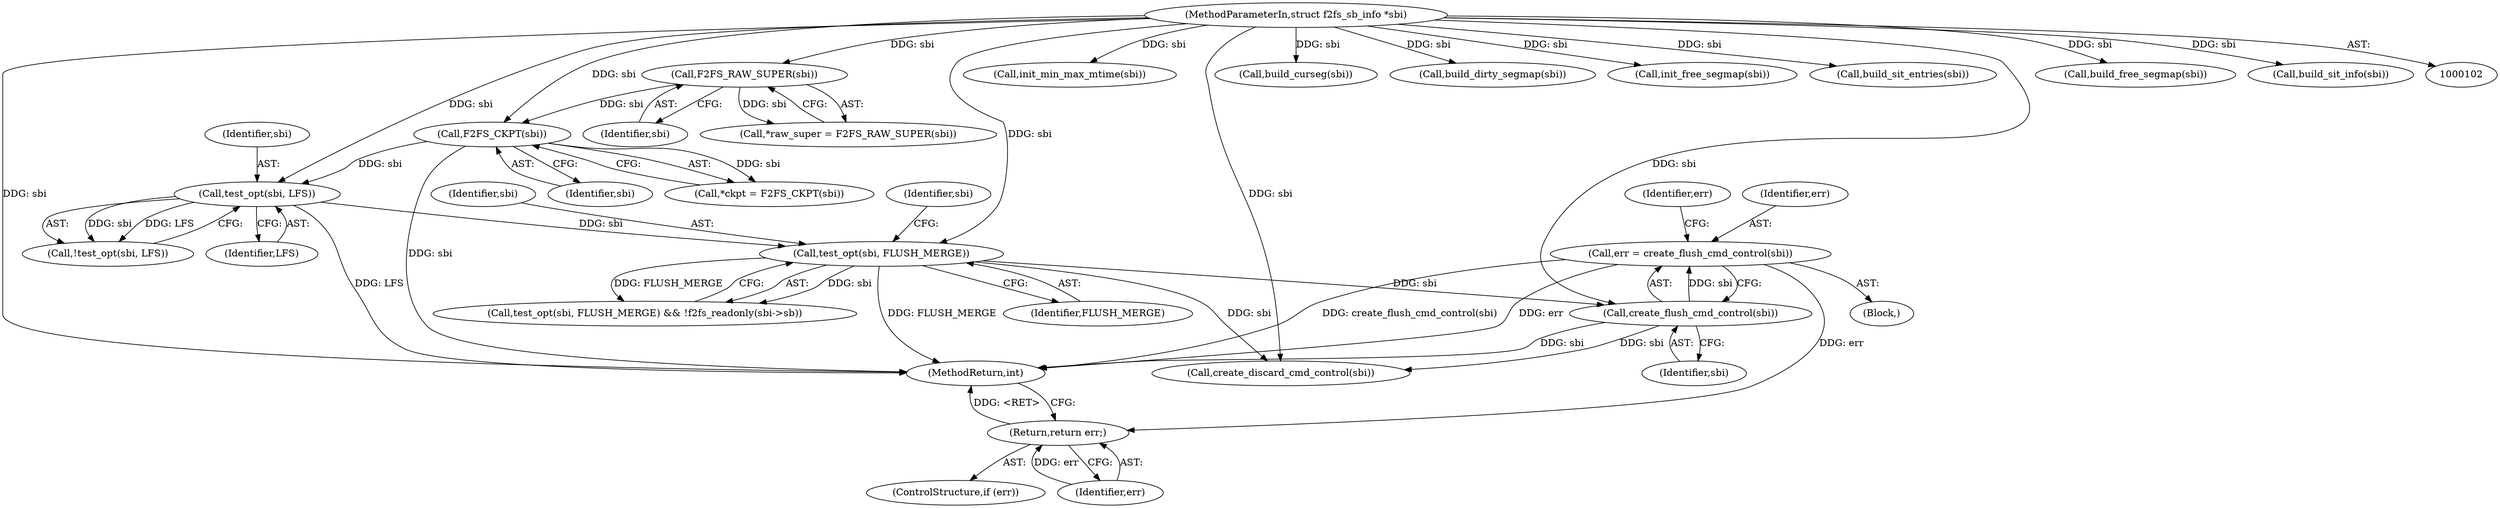 digraph "0_linux_d4fdf8ba0e5808ba9ad6b44337783bd9935e0982@API" {
"1000260" [label="(Call,err = create_flush_cmd_control(sbi))"];
"1000262" [label="(Call,create_flush_cmd_control(sbi))"];
"1000251" [label="(Call,test_opt(sbi, FLUSH_MERGE))"];
"1000214" [label="(Call,test_opt(sbi, LFS))"];
"1000113" [label="(Call,F2FS_CKPT(sbi))"];
"1000108" [label="(Call,F2FS_RAW_SUPER(sbi))"];
"1000103" [label="(MethodParameterIn,struct f2fs_sb_info *sbi)"];
"1000266" [label="(Return,return err;)"];
"1000312" [label="(Call,init_min_max_mtime(sbi))"];
"1000109" [label="(Identifier,sbi)"];
"1000261" [label="(Identifier,err)"];
"1000316" [label="(MethodReturn,int)"];
"1000265" [label="(Identifier,err)"];
"1000250" [label="(Call,test_opt(sbi, FLUSH_MERGE) && !f2fs_readonly(sbi->sb))"];
"1000252" [label="(Identifier,sbi)"];
"1000214" [label="(Call,test_opt(sbi, LFS))"];
"1000253" [label="(Identifier,FLUSH_MERGE)"];
"1000213" [label="(Call,!test_opt(sbi, LFS))"];
"1000294" [label="(Call,build_curseg(sbi))"];
"1000306" [label="(Call,build_dirty_segmap(sbi))"];
"1000302" [label="(Call,init_free_segmap(sbi))"];
"1000300" [label="(Call,build_sit_entries(sbi))"];
"1000266" [label="(Return,return err;)"];
"1000216" [label="(Identifier,LFS)"];
"1000270" [label="(Call,create_discard_cmd_control(sbi))"];
"1000114" [label="(Identifier,sbi)"];
"1000257" [label="(Identifier,sbi)"];
"1000262" [label="(Call,create_flush_cmd_control(sbi))"];
"1000264" [label="(ControlStructure,if (err))"];
"1000260" [label="(Call,err = create_flush_cmd_control(sbi))"];
"1000286" [label="(Call,build_free_segmap(sbi))"];
"1000278" [label="(Call,build_sit_info(sbi))"];
"1000267" [label="(Identifier,err)"];
"1000106" [label="(Call,*raw_super = F2FS_RAW_SUPER(sbi))"];
"1000263" [label="(Identifier,sbi)"];
"1000111" [label="(Call,*ckpt = F2FS_CKPT(sbi))"];
"1000113" [label="(Call,F2FS_CKPT(sbi))"];
"1000259" [label="(Block,)"];
"1000108" [label="(Call,F2FS_RAW_SUPER(sbi))"];
"1000215" [label="(Identifier,sbi)"];
"1000103" [label="(MethodParameterIn,struct f2fs_sb_info *sbi)"];
"1000251" [label="(Call,test_opt(sbi, FLUSH_MERGE))"];
"1000260" -> "1000259"  [label="AST: "];
"1000260" -> "1000262"  [label="CFG: "];
"1000261" -> "1000260"  [label="AST: "];
"1000262" -> "1000260"  [label="AST: "];
"1000265" -> "1000260"  [label="CFG: "];
"1000260" -> "1000316"  [label="DDG: create_flush_cmd_control(sbi)"];
"1000260" -> "1000316"  [label="DDG: err"];
"1000262" -> "1000260"  [label="DDG: sbi"];
"1000260" -> "1000266"  [label="DDG: err"];
"1000262" -> "1000263"  [label="CFG: "];
"1000263" -> "1000262"  [label="AST: "];
"1000262" -> "1000316"  [label="DDG: sbi"];
"1000251" -> "1000262"  [label="DDG: sbi"];
"1000103" -> "1000262"  [label="DDG: sbi"];
"1000262" -> "1000270"  [label="DDG: sbi"];
"1000251" -> "1000250"  [label="AST: "];
"1000251" -> "1000253"  [label="CFG: "];
"1000252" -> "1000251"  [label="AST: "];
"1000253" -> "1000251"  [label="AST: "];
"1000257" -> "1000251"  [label="CFG: "];
"1000250" -> "1000251"  [label="CFG: "];
"1000251" -> "1000316"  [label="DDG: FLUSH_MERGE"];
"1000251" -> "1000250"  [label="DDG: sbi"];
"1000251" -> "1000250"  [label="DDG: FLUSH_MERGE"];
"1000214" -> "1000251"  [label="DDG: sbi"];
"1000103" -> "1000251"  [label="DDG: sbi"];
"1000251" -> "1000270"  [label="DDG: sbi"];
"1000214" -> "1000213"  [label="AST: "];
"1000214" -> "1000216"  [label="CFG: "];
"1000215" -> "1000214"  [label="AST: "];
"1000216" -> "1000214"  [label="AST: "];
"1000213" -> "1000214"  [label="CFG: "];
"1000214" -> "1000316"  [label="DDG: LFS"];
"1000214" -> "1000213"  [label="DDG: sbi"];
"1000214" -> "1000213"  [label="DDG: LFS"];
"1000113" -> "1000214"  [label="DDG: sbi"];
"1000103" -> "1000214"  [label="DDG: sbi"];
"1000113" -> "1000111"  [label="AST: "];
"1000113" -> "1000114"  [label="CFG: "];
"1000114" -> "1000113"  [label="AST: "];
"1000111" -> "1000113"  [label="CFG: "];
"1000113" -> "1000316"  [label="DDG: sbi"];
"1000113" -> "1000111"  [label="DDG: sbi"];
"1000108" -> "1000113"  [label="DDG: sbi"];
"1000103" -> "1000113"  [label="DDG: sbi"];
"1000108" -> "1000106"  [label="AST: "];
"1000108" -> "1000109"  [label="CFG: "];
"1000109" -> "1000108"  [label="AST: "];
"1000106" -> "1000108"  [label="CFG: "];
"1000108" -> "1000106"  [label="DDG: sbi"];
"1000103" -> "1000108"  [label="DDG: sbi"];
"1000103" -> "1000102"  [label="AST: "];
"1000103" -> "1000316"  [label="DDG: sbi"];
"1000103" -> "1000270"  [label="DDG: sbi"];
"1000103" -> "1000278"  [label="DDG: sbi"];
"1000103" -> "1000286"  [label="DDG: sbi"];
"1000103" -> "1000294"  [label="DDG: sbi"];
"1000103" -> "1000300"  [label="DDG: sbi"];
"1000103" -> "1000302"  [label="DDG: sbi"];
"1000103" -> "1000306"  [label="DDG: sbi"];
"1000103" -> "1000312"  [label="DDG: sbi"];
"1000266" -> "1000264"  [label="AST: "];
"1000266" -> "1000267"  [label="CFG: "];
"1000267" -> "1000266"  [label="AST: "];
"1000316" -> "1000266"  [label="CFG: "];
"1000266" -> "1000316"  [label="DDG: <RET>"];
"1000267" -> "1000266"  [label="DDG: err"];
}
